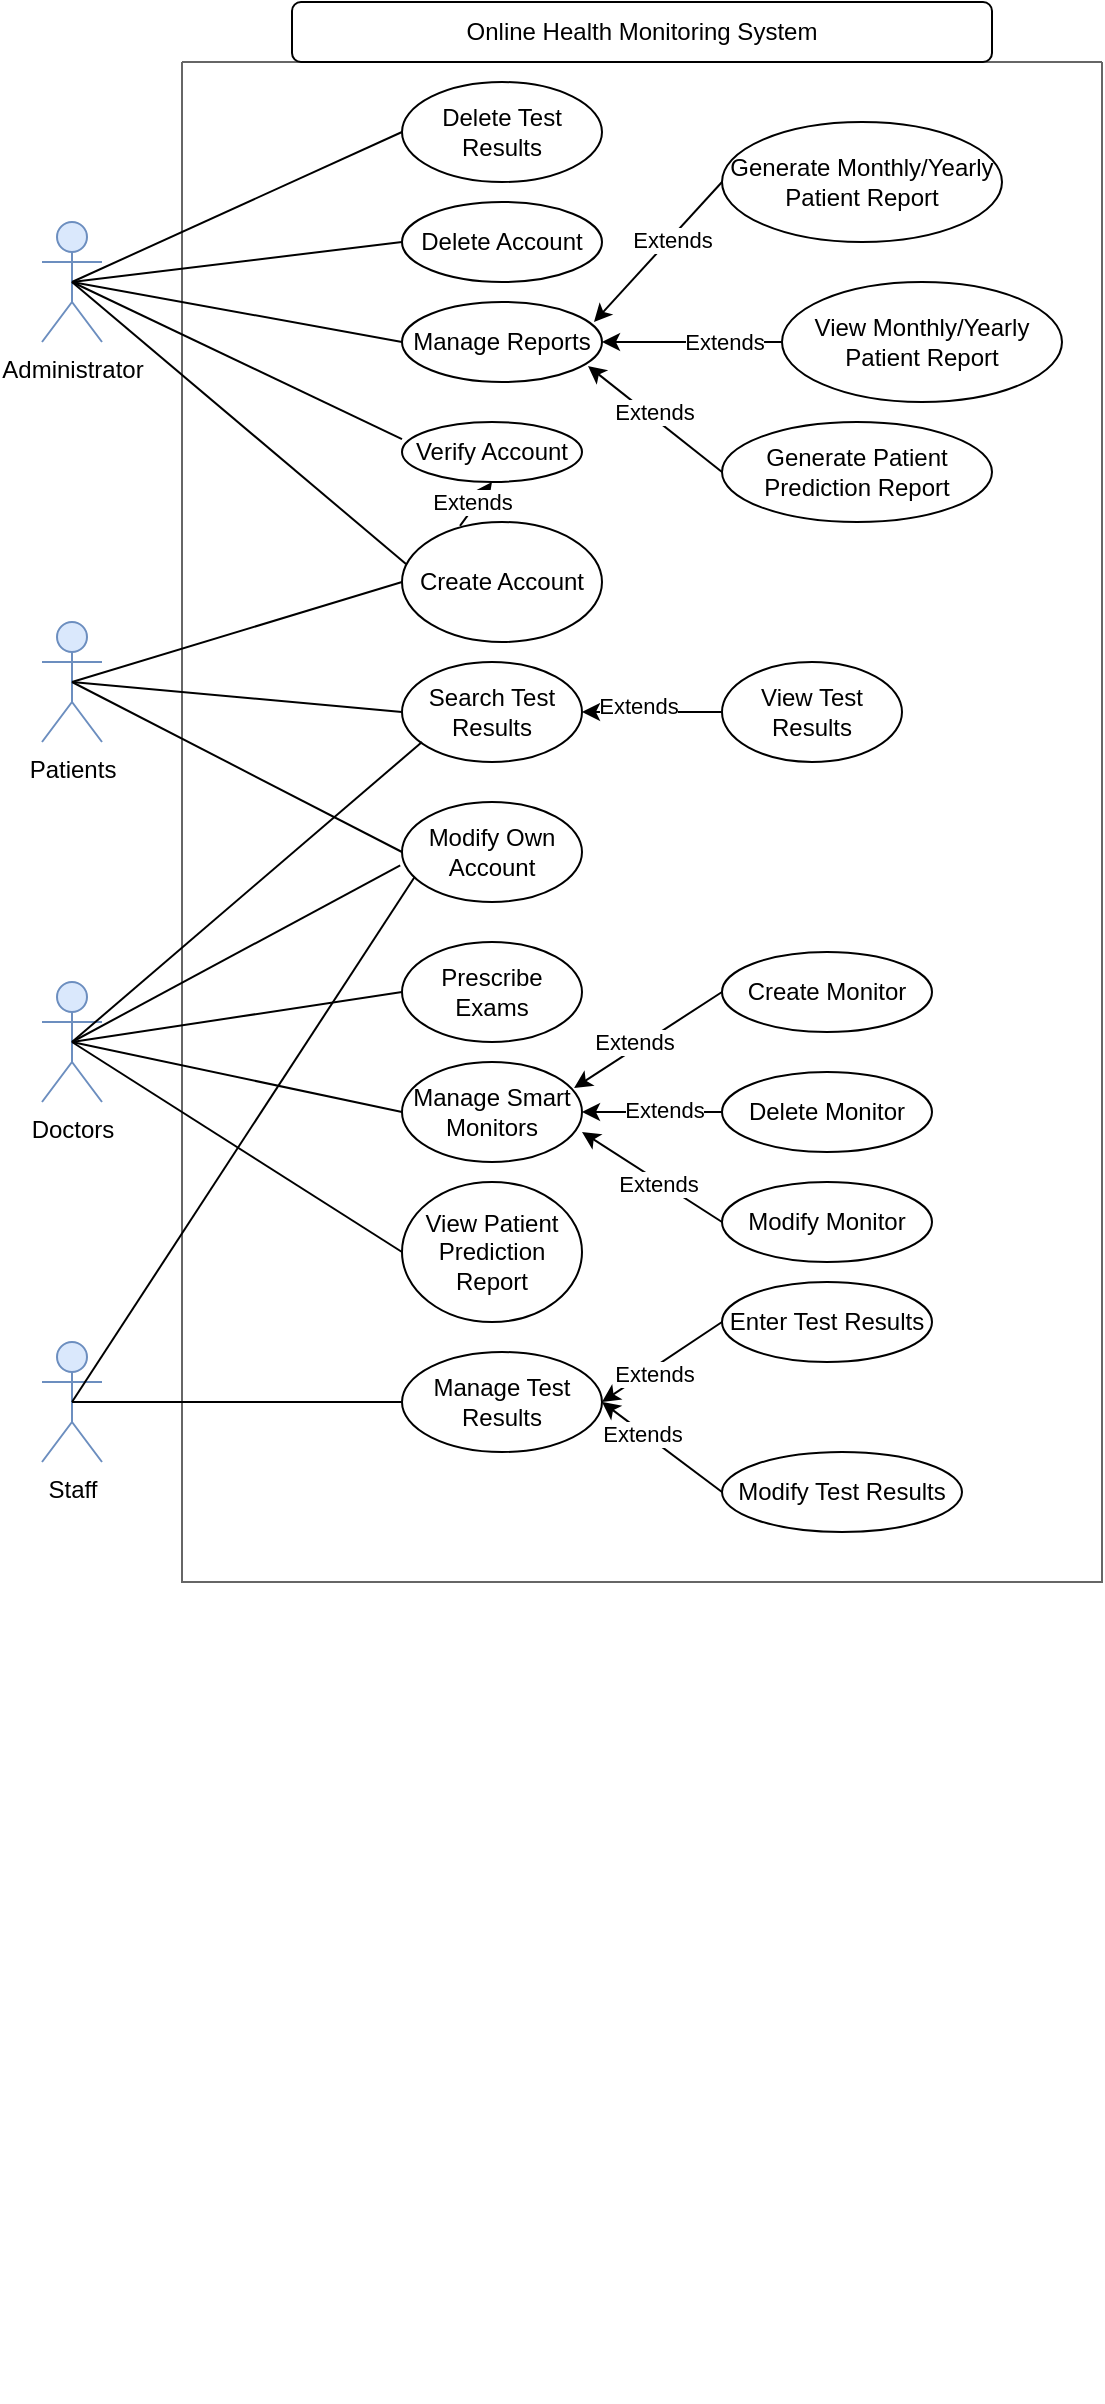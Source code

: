 <mxfile version="24.7.10">
  <diagram name="Page-1" id="TX9XbIHk7eYWWUNDwRXn">
    <mxGraphModel dx="1434" dy="754" grid="1" gridSize="10" guides="1" tooltips="1" connect="1" arrows="1" fold="1" page="1" pageScale="1" pageWidth="850" pageHeight="1100" math="0" shadow="0">
      <root>
        <mxCell id="0" />
        <mxCell id="1" parent="0" />
        <mxCell id="VriAh3fz-FV6WPdwQD_c-1" value="Doctors" style="shape=umlActor;verticalLabelPosition=bottom;verticalAlign=top;html=1;outlineConnect=0;fillColor=#dae8fc;strokeColor=#6c8ebf;" parent="1" vertex="1">
          <mxGeometry x="60" y="500" width="30" height="60" as="geometry" />
        </mxCell>
        <mxCell id="U8pV0hxq8biJtbgsrZ2j-1" value="Administrator" style="shape=umlActor;verticalLabelPosition=bottom;verticalAlign=top;html=1;outlineConnect=0;fillColor=#dae8fc;strokeColor=#6c8ebf;" parent="1" vertex="1">
          <mxGeometry x="60" y="120" width="30" height="60" as="geometry" />
        </mxCell>
        <mxCell id="U8pV0hxq8biJtbgsrZ2j-3" value="Staff" style="shape=umlActor;verticalLabelPosition=bottom;verticalAlign=top;html=1;outlineConnect=0;fillColor=#dae8fc;strokeColor=#6c8ebf;" parent="1" vertex="1">
          <mxGeometry x="60" y="680" width="30" height="60" as="geometry" />
        </mxCell>
        <mxCell id="U8pV0hxq8biJtbgsrZ2j-4" value="Patients" style="shape=umlActor;verticalLabelPosition=bottom;verticalAlign=top;html=1;outlineConnect=0;fillColor=#dae8fc;strokeColor=#6c8ebf;" parent="1" vertex="1">
          <mxGeometry x="60" y="320" width="30" height="60" as="geometry" />
        </mxCell>
        <mxCell id="bKu-A3nTddVhj0ViHo6k-167" value="" style="swimlane;startSize=0;fillColor=#f5f5f5;fontColor=#333333;strokeColor=#666666;" parent="1" vertex="1">
          <mxGeometry x="130" y="40" width="460" height="760" as="geometry" />
        </mxCell>
        <mxCell id="GxlmeI8i6_NLVrf2-pUB-4" value="Verify Account" style="ellipse;whiteSpace=wrap;html=1;" parent="bKu-A3nTddVhj0ViHo6k-167" vertex="1">
          <mxGeometry x="110" y="180" width="90" height="30" as="geometry" />
        </mxCell>
        <mxCell id="GxlmeI8i6_NLVrf2-pUB-8" value="Delete Account" style="ellipse;whiteSpace=wrap;html=1;" parent="bKu-A3nTddVhj0ViHo6k-167" vertex="1">
          <mxGeometry x="110" y="70" width="100" height="40" as="geometry" />
        </mxCell>
        <mxCell id="GxlmeI8i6_NLVrf2-pUB-3" value="Create Account" style="ellipse;whiteSpace=wrap;html=1;" parent="bKu-A3nTddVhj0ViHo6k-167" vertex="1">
          <mxGeometry x="110" y="230" width="100" height="60" as="geometry" />
        </mxCell>
        <mxCell id="GxlmeI8i6_NLVrf2-pUB-5" value="" style="endArrow=classic;html=1;rounded=0;entryX=0.5;entryY=1;entryDx=0;entryDy=0;exitX=0.29;exitY=0.033;exitDx=0;exitDy=0;exitPerimeter=0;" parent="bKu-A3nTddVhj0ViHo6k-167" source="GxlmeI8i6_NLVrf2-pUB-3" target="GxlmeI8i6_NLVrf2-pUB-4" edge="1">
          <mxGeometry width="50" height="50" relative="1" as="geometry">
            <mxPoint x="270" y="310" as="sourcePoint" />
            <mxPoint x="320" y="260" as="targetPoint" />
          </mxGeometry>
        </mxCell>
        <mxCell id="GxlmeI8i6_NLVrf2-pUB-6" value="Extends" style="edgeLabel;html=1;align=center;verticalAlign=middle;resizable=0;points=[];" parent="GxlmeI8i6_NLVrf2-pUB-5" vertex="1" connectable="0">
          <mxGeometry x="-0.043" y="3" relative="1" as="geometry">
            <mxPoint x="1" as="offset" />
          </mxGeometry>
        </mxCell>
        <mxCell id="GxlmeI8i6_NLVrf2-pUB-14" value="Modify Own Account" style="ellipse;whiteSpace=wrap;html=1;" parent="bKu-A3nTddVhj0ViHo6k-167" vertex="1">
          <mxGeometry x="110" y="370" width="90" height="50" as="geometry" />
        </mxCell>
        <mxCell id="GxlmeI8i6_NLVrf2-pUB-19" value="Prescribe Exams" style="ellipse;whiteSpace=wrap;html=1;" parent="bKu-A3nTddVhj0ViHo6k-167" vertex="1">
          <mxGeometry x="110" y="440" width="90" height="50" as="geometry" />
        </mxCell>
        <mxCell id="GxlmeI8i6_NLVrf2-pUB-21" value="Enter Test Results" style="ellipse;whiteSpace=wrap;html=1;" parent="bKu-A3nTddVhj0ViHo6k-167" vertex="1">
          <mxGeometry x="270" y="610" width="105" height="40" as="geometry" />
        </mxCell>
        <mxCell id="GxlmeI8i6_NLVrf2-pUB-23" value="Delete Test Results" style="ellipse;whiteSpace=wrap;html=1;" parent="bKu-A3nTddVhj0ViHo6k-167" vertex="1">
          <mxGeometry x="110" y="10" width="100" height="50" as="geometry" />
        </mxCell>
        <mxCell id="GxlmeI8i6_NLVrf2-pUB-25" value="Modify Test Results" style="ellipse;whiteSpace=wrap;html=1;" parent="bKu-A3nTddVhj0ViHo6k-167" vertex="1">
          <mxGeometry x="270" y="695" width="120" height="40" as="geometry" />
        </mxCell>
        <mxCell id="GxlmeI8i6_NLVrf2-pUB-27" value="Search Test Results" style="ellipse;whiteSpace=wrap;html=1;" parent="bKu-A3nTddVhj0ViHo6k-167" vertex="1">
          <mxGeometry x="110" y="300" width="90" height="50" as="geometry" />
        </mxCell>
        <mxCell id="GxlmeI8i6_NLVrf2-pUB-28" value="View Test Results" style="ellipse;whiteSpace=wrap;html=1;" parent="bKu-A3nTddVhj0ViHo6k-167" vertex="1">
          <mxGeometry x="270" y="300" width="90" height="50" as="geometry" />
        </mxCell>
        <mxCell id="GxlmeI8i6_NLVrf2-pUB-29" value="" style="endArrow=none;html=1;rounded=0;entryX=0;entryY=0.5;entryDx=0;entryDy=0;exitX=1;exitY=0.5;exitDx=0;exitDy=0;startArrow=classic;startFill=1;endFill=0;" parent="bKu-A3nTddVhj0ViHo6k-167" source="GxlmeI8i6_NLVrf2-pUB-27" target="GxlmeI8i6_NLVrf2-pUB-28" edge="1">
          <mxGeometry width="50" height="50" relative="1" as="geometry">
            <mxPoint x="270" y="410" as="sourcePoint" />
            <mxPoint x="320" y="360" as="targetPoint" />
          </mxGeometry>
        </mxCell>
        <mxCell id="GxlmeI8i6_NLVrf2-pUB-30" value="Extends" style="edgeLabel;html=1;align=center;verticalAlign=middle;resizable=0;points=[];" parent="GxlmeI8i6_NLVrf2-pUB-29" vertex="1" connectable="0">
          <mxGeometry x="-0.2" y="3" relative="1" as="geometry">
            <mxPoint as="offset" />
          </mxGeometry>
        </mxCell>
        <mxCell id="GxlmeI8i6_NLVrf2-pUB-33" value="Manage Smart Monitors" style="ellipse;whiteSpace=wrap;html=1;" parent="bKu-A3nTddVhj0ViHo6k-167" vertex="1">
          <mxGeometry x="110" y="500" width="90" height="50" as="geometry" />
        </mxCell>
        <mxCell id="GxlmeI8i6_NLVrf2-pUB-35" value="Delete Monitor" style="ellipse;whiteSpace=wrap;html=1;" parent="bKu-A3nTddVhj0ViHo6k-167" vertex="1">
          <mxGeometry x="270" y="505" width="105" height="40" as="geometry" />
        </mxCell>
        <mxCell id="GxlmeI8i6_NLVrf2-pUB-36" value="Modify Monitor" style="ellipse;whiteSpace=wrap;html=1;" parent="bKu-A3nTddVhj0ViHo6k-167" vertex="1">
          <mxGeometry x="270" y="560" width="105" height="40" as="geometry" />
        </mxCell>
        <mxCell id="GxlmeI8i6_NLVrf2-pUB-41" value="" style="endArrow=none;html=1;rounded=0;exitX=1;exitY=0.5;exitDx=0;exitDy=0;entryX=0;entryY=0.5;entryDx=0;entryDy=0;startArrow=classic;startFill=1;endFill=0;" parent="bKu-A3nTddVhj0ViHo6k-167" source="GxlmeI8i6_NLVrf2-pUB-33" target="GxlmeI8i6_NLVrf2-pUB-35" edge="1">
          <mxGeometry width="50" height="50" relative="1" as="geometry">
            <mxPoint x="270" y="410" as="sourcePoint" />
            <mxPoint x="320" y="360" as="targetPoint" />
          </mxGeometry>
        </mxCell>
        <mxCell id="GxlmeI8i6_NLVrf2-pUB-63" value="Extends" style="edgeLabel;html=1;align=center;verticalAlign=middle;resizable=0;points=[];" parent="GxlmeI8i6_NLVrf2-pUB-41" vertex="1" connectable="0">
          <mxGeometry x="0.156" y="1" relative="1" as="geometry">
            <mxPoint as="offset" />
          </mxGeometry>
        </mxCell>
        <mxCell id="GxlmeI8i6_NLVrf2-pUB-42" value="" style="endArrow=none;html=1;rounded=0;exitX=1;exitY=0.7;exitDx=0;exitDy=0;entryX=0;entryY=0.5;entryDx=0;entryDy=0;startArrow=classic;startFill=1;endFill=0;exitPerimeter=0;" parent="bKu-A3nTddVhj0ViHo6k-167" source="GxlmeI8i6_NLVrf2-pUB-33" target="GxlmeI8i6_NLVrf2-pUB-36" edge="1">
          <mxGeometry width="50" height="50" relative="1" as="geometry">
            <mxPoint x="270" y="410" as="sourcePoint" />
            <mxPoint x="320" y="360" as="targetPoint" />
          </mxGeometry>
        </mxCell>
        <mxCell id="GxlmeI8i6_NLVrf2-pUB-64" value="Extends" style="edgeLabel;html=1;align=center;verticalAlign=middle;resizable=0;points=[];" parent="GxlmeI8i6_NLVrf2-pUB-42" vertex="1" connectable="0">
          <mxGeometry x="0.103" y="-1" relative="1" as="geometry">
            <mxPoint as="offset" />
          </mxGeometry>
        </mxCell>
        <mxCell id="GxlmeI8i6_NLVrf2-pUB-43" value="Manage Reports" style="ellipse;whiteSpace=wrap;html=1;" parent="bKu-A3nTddVhj0ViHo6k-167" vertex="1">
          <mxGeometry x="110" y="120" width="100" height="40" as="geometry" />
        </mxCell>
        <mxCell id="GxlmeI8i6_NLVrf2-pUB-44" value="Generate Monthly/Yearly Patient Report" style="ellipse;whiteSpace=wrap;html=1;" parent="bKu-A3nTddVhj0ViHo6k-167" vertex="1">
          <mxGeometry x="270" y="30" width="140" height="60" as="geometry" />
        </mxCell>
        <mxCell id="GxlmeI8i6_NLVrf2-pUB-45" value="View Monthly/Yearly Patient Report" style="ellipse;whiteSpace=wrap;html=1;" parent="bKu-A3nTddVhj0ViHo6k-167" vertex="1">
          <mxGeometry x="300" y="110" width="140" height="60" as="geometry" />
        </mxCell>
        <mxCell id="GxlmeI8i6_NLVrf2-pUB-46" value="Generate Patient Prediction Report" style="ellipse;whiteSpace=wrap;html=1;" parent="bKu-A3nTddVhj0ViHo6k-167" vertex="1">
          <mxGeometry x="270" y="180" width="135" height="50" as="geometry" />
        </mxCell>
        <mxCell id="GxlmeI8i6_NLVrf2-pUB-48" value="" style="endArrow=none;html=1;rounded=0;entryX=0;entryY=0.5;entryDx=0;entryDy=0;exitX=0.93;exitY=0.8;exitDx=0;exitDy=0;startArrow=classic;startFill=1;endFill=0;exitPerimeter=0;" parent="bKu-A3nTddVhj0ViHo6k-167" source="GxlmeI8i6_NLVrf2-pUB-43" target="GxlmeI8i6_NLVrf2-pUB-46" edge="1">
          <mxGeometry width="50" height="50" relative="1" as="geometry">
            <mxPoint x="270" y="350" as="sourcePoint" />
            <mxPoint x="320" y="300" as="targetPoint" />
          </mxGeometry>
        </mxCell>
        <mxCell id="GxlmeI8i6_NLVrf2-pUB-59" value="Extends" style="edgeLabel;html=1;align=center;verticalAlign=middle;resizable=0;points=[];" parent="GxlmeI8i6_NLVrf2-pUB-48" vertex="1" connectable="0">
          <mxGeometry x="-0.067" y="2" relative="1" as="geometry">
            <mxPoint as="offset" />
          </mxGeometry>
        </mxCell>
        <mxCell id="GxlmeI8i6_NLVrf2-pUB-51" value="" style="endArrow=none;html=1;rounded=0;entryX=0;entryY=0.5;entryDx=0;entryDy=0;exitX=0.96;exitY=0.25;exitDx=0;exitDy=0;startArrow=classic;startFill=1;endFill=0;exitPerimeter=0;" parent="bKu-A3nTddVhj0ViHo6k-167" source="GxlmeI8i6_NLVrf2-pUB-43" target="GxlmeI8i6_NLVrf2-pUB-44" edge="1">
          <mxGeometry width="50" height="50" relative="1" as="geometry">
            <mxPoint x="270" y="350" as="sourcePoint" />
            <mxPoint x="320" y="300" as="targetPoint" />
          </mxGeometry>
        </mxCell>
        <mxCell id="GxlmeI8i6_NLVrf2-pUB-61" value="Extends" style="edgeLabel;html=1;align=center;verticalAlign=middle;resizable=0;points=[];" parent="GxlmeI8i6_NLVrf2-pUB-51" vertex="1" connectable="0">
          <mxGeometry x="0.203" y="-1" relative="1" as="geometry">
            <mxPoint as="offset" />
          </mxGeometry>
        </mxCell>
        <mxCell id="GxlmeI8i6_NLVrf2-pUB-49" value="" style="endArrow=none;html=1;rounded=0;entryX=0;entryY=0.5;entryDx=0;entryDy=0;exitX=1;exitY=0.5;exitDx=0;exitDy=0;startArrow=classic;startFill=1;endFill=0;" parent="bKu-A3nTddVhj0ViHo6k-167" source="GxlmeI8i6_NLVrf2-pUB-43" target="GxlmeI8i6_NLVrf2-pUB-45" edge="1">
          <mxGeometry width="50" height="50" relative="1" as="geometry">
            <mxPoint x="310" y="110" as="sourcePoint" />
            <mxPoint x="320" y="300" as="targetPoint" />
          </mxGeometry>
        </mxCell>
        <mxCell id="GxlmeI8i6_NLVrf2-pUB-60" value="Extends" style="edgeLabel;html=1;align=center;verticalAlign=middle;resizable=0;points=[];" parent="GxlmeI8i6_NLVrf2-pUB-49" vertex="1" connectable="0">
          <mxGeometry x="0.341" relative="1" as="geometry">
            <mxPoint as="offset" />
          </mxGeometry>
        </mxCell>
        <mxCell id="GxlmeI8i6_NLVrf2-pUB-53" value="View Patient Prediction Report" style="ellipse;whiteSpace=wrap;html=1;" parent="bKu-A3nTddVhj0ViHo6k-167" vertex="1">
          <mxGeometry x="110" y="560" width="90" height="70" as="geometry" />
        </mxCell>
        <mxCell id="GxlmeI8i6_NLVrf2-pUB-34" value="Create Monitor" style="ellipse;whiteSpace=wrap;html=1;" parent="bKu-A3nTddVhj0ViHo6k-167" vertex="1">
          <mxGeometry x="270" y="445" width="105" height="40" as="geometry" />
        </mxCell>
        <mxCell id="GxlmeI8i6_NLVrf2-pUB-40" value="" style="endArrow=none;html=1;rounded=0;exitX=0.956;exitY=0.26;exitDx=0;exitDy=0;entryX=0;entryY=0.5;entryDx=0;entryDy=0;startArrow=classic;startFill=1;endFill=0;exitPerimeter=0;" parent="bKu-A3nTddVhj0ViHo6k-167" source="GxlmeI8i6_NLVrf2-pUB-33" target="GxlmeI8i6_NLVrf2-pUB-34" edge="1">
          <mxGeometry width="50" height="50" relative="1" as="geometry">
            <mxPoint x="270" y="410" as="sourcePoint" />
            <mxPoint x="320" y="360" as="targetPoint" />
          </mxGeometry>
        </mxCell>
        <mxCell id="GxlmeI8i6_NLVrf2-pUB-62" value="Extends" style="edgeLabel;html=1;align=center;verticalAlign=middle;resizable=0;points=[];" parent="GxlmeI8i6_NLVrf2-pUB-40" vertex="1" connectable="0">
          <mxGeometry x="-0.152" y="3" relative="1" as="geometry">
            <mxPoint as="offset" />
          </mxGeometry>
        </mxCell>
        <mxCell id="GxlmeI8i6_NLVrf2-pUB-56" value="Manage Test Results" style="ellipse;whiteSpace=wrap;html=1;" parent="bKu-A3nTddVhj0ViHo6k-167" vertex="1">
          <mxGeometry x="110" y="645" width="100" height="50" as="geometry" />
        </mxCell>
        <mxCell id="GxlmeI8i6_NLVrf2-pUB-26" value="" style="endArrow=none;html=1;rounded=0;entryX=0;entryY=0.5;entryDx=0;entryDy=0;exitX=1;exitY=0.5;exitDx=0;exitDy=0;startArrow=classic;startFill=1;endFill=0;" parent="bKu-A3nTddVhj0ViHo6k-167" source="GxlmeI8i6_NLVrf2-pUB-56" target="GxlmeI8i6_NLVrf2-pUB-25" edge="1">
          <mxGeometry width="50" height="50" relative="1" as="geometry">
            <mxPoint x="270" y="420" as="sourcePoint" />
            <mxPoint x="320" y="370" as="targetPoint" />
          </mxGeometry>
        </mxCell>
        <mxCell id="GxlmeI8i6_NLVrf2-pUB-66" value="Extends" style="edgeLabel;html=1;align=center;verticalAlign=middle;resizable=0;points=[];" parent="GxlmeI8i6_NLVrf2-pUB-26" vertex="1" connectable="0">
          <mxGeometry x="-0.32" y="-1" relative="1" as="geometry">
            <mxPoint as="offset" />
          </mxGeometry>
        </mxCell>
        <mxCell id="GxlmeI8i6_NLVrf2-pUB-22" value="" style="endArrow=none;html=1;rounded=0;exitX=1;exitY=0.5;exitDx=0;exitDy=0;entryX=0;entryY=0.5;entryDx=0;entryDy=0;startArrow=classic;startFill=1;endFill=0;" parent="bKu-A3nTddVhj0ViHo6k-167" source="GxlmeI8i6_NLVrf2-pUB-56" target="GxlmeI8i6_NLVrf2-pUB-21" edge="1">
          <mxGeometry width="50" height="50" relative="1" as="geometry">
            <mxPoint x="270" y="440" as="sourcePoint" />
            <mxPoint x="320" y="390" as="targetPoint" />
          </mxGeometry>
        </mxCell>
        <mxCell id="GxlmeI8i6_NLVrf2-pUB-65" value="Extends" style="edgeLabel;html=1;align=center;verticalAlign=middle;resizable=0;points=[];" parent="GxlmeI8i6_NLVrf2-pUB-22" vertex="1" connectable="0">
          <mxGeometry x="-0.179" y="-2" relative="1" as="geometry">
            <mxPoint as="offset" />
          </mxGeometry>
        </mxCell>
        <mxCell id="bKu-A3nTddVhj0ViHo6k-171" value="" style="rounded=1;whiteSpace=wrap;html=1;shadow=0;strokeWidth=0;fillColor=none;strokeColor=none;" parent="1" vertex="1">
          <mxGeometry x="460" y="1170" width="120" height="40" as="geometry" />
        </mxCell>
        <mxCell id="GxlmeI8i6_NLVrf2-pUB-9" value="" style="endArrow=none;html=1;rounded=0;entryX=0;entryY=0.5;entryDx=0;entryDy=0;exitX=0.5;exitY=0.5;exitDx=0;exitDy=0;exitPerimeter=0;strokeColor=default;endFill=0;" parent="1" source="U8pV0hxq8biJtbgsrZ2j-4" target="GxlmeI8i6_NLVrf2-pUB-3" edge="1">
          <mxGeometry width="50" height="50" relative="1" as="geometry">
            <mxPoint x="400" y="360" as="sourcePoint" />
            <mxPoint x="450" y="310" as="targetPoint" />
          </mxGeometry>
        </mxCell>
        <mxCell id="GxlmeI8i6_NLVrf2-pUB-10" value="" style="endArrow=none;html=1;rounded=0;exitX=0.5;exitY=0.5;exitDx=0;exitDy=0;exitPerimeter=0;entryX=0;entryY=0.5;entryDx=0;entryDy=0;strokeColor=default;endFill=0;" parent="1" source="U8pV0hxq8biJtbgsrZ2j-1" target="GxlmeI8i6_NLVrf2-pUB-8" edge="1">
          <mxGeometry width="50" height="50" relative="1" as="geometry">
            <mxPoint x="400" y="360" as="sourcePoint" />
            <mxPoint x="450" y="310" as="targetPoint" />
          </mxGeometry>
        </mxCell>
        <mxCell id="GxlmeI8i6_NLVrf2-pUB-12" value="" style="endArrow=none;html=1;rounded=0;exitX=0.5;exitY=0.5;exitDx=0;exitDy=0;exitPerimeter=0;entryX=0.02;entryY=0.35;entryDx=0;entryDy=0;entryPerimeter=0;strokeColor=default;endFill=0;" parent="1" source="U8pV0hxq8biJtbgsrZ2j-1" target="GxlmeI8i6_NLVrf2-pUB-3" edge="1">
          <mxGeometry width="50" height="50" relative="1" as="geometry">
            <mxPoint x="400" y="360" as="sourcePoint" />
            <mxPoint x="240" y="310" as="targetPoint" />
          </mxGeometry>
        </mxCell>
        <mxCell id="GxlmeI8i6_NLVrf2-pUB-13" value="" style="endArrow=none;html=1;rounded=0;exitX=0.5;exitY=0.5;exitDx=0;exitDy=0;exitPerimeter=0;entryX=0;entryY=0.286;entryDx=0;entryDy=0;entryPerimeter=0;strokeColor=default;endFill=0;" parent="1" source="U8pV0hxq8biJtbgsrZ2j-1" target="GxlmeI8i6_NLVrf2-pUB-4" edge="1">
          <mxGeometry width="50" height="50" relative="1" as="geometry">
            <mxPoint x="400" y="330" as="sourcePoint" />
            <mxPoint x="398" y="220" as="targetPoint" />
          </mxGeometry>
        </mxCell>
        <mxCell id="GxlmeI8i6_NLVrf2-pUB-16" value="" style="endArrow=none;html=1;rounded=0;exitX=0.5;exitY=0.5;exitDx=0;exitDy=0;exitPerimeter=0;entryX=0;entryY=0.5;entryDx=0;entryDy=0;strokeColor=default;endFill=0;" parent="1" source="U8pV0hxq8biJtbgsrZ2j-4" target="GxlmeI8i6_NLVrf2-pUB-14" edge="1">
          <mxGeometry width="50" height="50" relative="1" as="geometry">
            <mxPoint x="400" y="510" as="sourcePoint" />
            <mxPoint x="450" y="460" as="targetPoint" />
          </mxGeometry>
        </mxCell>
        <mxCell id="GxlmeI8i6_NLVrf2-pUB-17" value="" style="endArrow=none;html=1;rounded=0;exitX=0.5;exitY=0.5;exitDx=0;exitDy=0;exitPerimeter=0;entryX=0.07;entryY=0.75;entryDx=0;entryDy=0;entryPerimeter=0;strokeColor=default;endFill=0;" parent="1" source="U8pV0hxq8biJtbgsrZ2j-3" target="GxlmeI8i6_NLVrf2-pUB-14" edge="1">
          <mxGeometry width="50" height="50" relative="1" as="geometry">
            <mxPoint x="400" y="510" as="sourcePoint" />
            <mxPoint x="450" y="460" as="targetPoint" />
          </mxGeometry>
        </mxCell>
        <mxCell id="GxlmeI8i6_NLVrf2-pUB-18" value="" style="endArrow=none;html=1;rounded=0;exitX=0.5;exitY=0.5;exitDx=0;exitDy=0;exitPerimeter=0;entryX=-0.01;entryY=0.633;entryDx=0;entryDy=0;entryPerimeter=0;strokeColor=default;endFill=0;" parent="1" source="VriAh3fz-FV6WPdwQD_c-1" target="GxlmeI8i6_NLVrf2-pUB-14" edge="1">
          <mxGeometry width="50" height="50" relative="1" as="geometry">
            <mxPoint x="400" y="510" as="sourcePoint" />
            <mxPoint x="450" y="460" as="targetPoint" />
          </mxGeometry>
        </mxCell>
        <mxCell id="GxlmeI8i6_NLVrf2-pUB-20" value="" style="endArrow=none;html=1;rounded=0;exitX=0.5;exitY=0.5;exitDx=0;exitDy=0;exitPerimeter=0;entryX=0;entryY=0.5;entryDx=0;entryDy=0;strokeColor=default;endFill=0;" parent="1" source="VriAh3fz-FV6WPdwQD_c-1" target="GxlmeI8i6_NLVrf2-pUB-19" edge="1">
          <mxGeometry width="50" height="50" relative="1" as="geometry">
            <mxPoint x="400" y="480" as="sourcePoint" />
            <mxPoint x="450" y="430" as="targetPoint" />
          </mxGeometry>
        </mxCell>
        <mxCell id="GxlmeI8i6_NLVrf2-pUB-24" value="" style="endArrow=none;html=1;rounded=0;exitX=0.5;exitY=0.5;exitDx=0;exitDy=0;exitPerimeter=0;entryX=0;entryY=0.5;entryDx=0;entryDy=0;strokeColor=default;endFill=0;" parent="1" source="U8pV0hxq8biJtbgsrZ2j-1" target="GxlmeI8i6_NLVrf2-pUB-23" edge="1">
          <mxGeometry width="50" height="50" relative="1" as="geometry">
            <mxPoint x="400" y="360" as="sourcePoint" />
            <mxPoint x="450" y="310" as="targetPoint" />
          </mxGeometry>
        </mxCell>
        <mxCell id="GxlmeI8i6_NLVrf2-pUB-31" value="" style="endArrow=none;html=1;rounded=0;entryX=0;entryY=0.5;entryDx=0;entryDy=0;exitX=0.5;exitY=0.5;exitDx=0;exitDy=0;exitPerimeter=0;strokeColor=default;endFill=0;" parent="1" source="U8pV0hxq8biJtbgsrZ2j-4" target="GxlmeI8i6_NLVrf2-pUB-27" edge="1">
          <mxGeometry width="50" height="50" relative="1" as="geometry">
            <mxPoint x="400" y="480" as="sourcePoint" />
            <mxPoint x="450" y="430" as="targetPoint" />
          </mxGeometry>
        </mxCell>
        <mxCell id="GxlmeI8i6_NLVrf2-pUB-32" value="" style="endArrow=none;html=1;rounded=0;exitX=0.5;exitY=0.5;exitDx=0;exitDy=0;exitPerimeter=0;strokeColor=default;endFill=0;" parent="1" source="VriAh3fz-FV6WPdwQD_c-1" edge="1">
          <mxGeometry width="50" height="50" relative="1" as="geometry">
            <mxPoint x="400" y="480" as="sourcePoint" />
            <mxPoint x="250" y="380" as="targetPoint" />
          </mxGeometry>
        </mxCell>
        <mxCell id="GxlmeI8i6_NLVrf2-pUB-38" value="" style="endArrow=none;html=1;rounded=0;exitX=0.5;exitY=0.5;exitDx=0;exitDy=0;exitPerimeter=0;entryX=0;entryY=0.5;entryDx=0;entryDy=0;strokeColor=default;endFill=0;" parent="1" source="VriAh3fz-FV6WPdwQD_c-1" target="GxlmeI8i6_NLVrf2-pUB-33" edge="1">
          <mxGeometry width="50" height="50" relative="1" as="geometry">
            <mxPoint x="400" y="460" as="sourcePoint" />
            <mxPoint x="450" y="410" as="targetPoint" />
          </mxGeometry>
        </mxCell>
        <mxCell id="GxlmeI8i6_NLVrf2-pUB-52" value="" style="endArrow=none;html=1;rounded=0;exitX=0.5;exitY=0.5;exitDx=0;exitDy=0;exitPerimeter=0;entryX=0;entryY=0.5;entryDx=0;entryDy=0;strokeColor=default;endFill=0;" parent="1" source="U8pV0hxq8biJtbgsrZ2j-1" target="GxlmeI8i6_NLVrf2-pUB-43" edge="1">
          <mxGeometry width="50" height="50" relative="1" as="geometry">
            <mxPoint x="400" y="400" as="sourcePoint" />
            <mxPoint x="450" y="350" as="targetPoint" />
          </mxGeometry>
        </mxCell>
        <mxCell id="GxlmeI8i6_NLVrf2-pUB-57" value="" style="endArrow=none;html=1;rounded=0;exitX=0.5;exitY=0.5;exitDx=0;exitDy=0;exitPerimeter=0;entryX=0;entryY=0.5;entryDx=0;entryDy=0;strokeColor=default;endFill=0;" parent="1" source="U8pV0hxq8biJtbgsrZ2j-3" target="GxlmeI8i6_NLVrf2-pUB-56" edge="1">
          <mxGeometry width="50" height="50" relative="1" as="geometry">
            <mxPoint x="400" y="600" as="sourcePoint" />
            <mxPoint x="450" y="550" as="targetPoint" />
          </mxGeometry>
        </mxCell>
        <mxCell id="GxlmeI8i6_NLVrf2-pUB-58" value="" style="endArrow=none;html=1;rounded=0;exitX=0.5;exitY=0.5;exitDx=0;exitDy=0;exitPerimeter=0;entryX=0;entryY=0.5;entryDx=0;entryDy=0;strokeColor=default;endFill=0;" parent="1" source="VriAh3fz-FV6WPdwQD_c-1" target="GxlmeI8i6_NLVrf2-pUB-53" edge="1">
          <mxGeometry width="50" height="50" relative="1" as="geometry">
            <mxPoint x="400" y="630" as="sourcePoint" />
            <mxPoint x="450" y="580" as="targetPoint" />
          </mxGeometry>
        </mxCell>
        <mxCell id="bKu-A3nTddVhj0ViHo6k-169" value="Online Health Monitoring System" style="rounded=1;whiteSpace=wrap;html=1;" parent="1" vertex="1">
          <mxGeometry x="185" y="10" width="350" height="30" as="geometry" />
        </mxCell>
      </root>
    </mxGraphModel>
  </diagram>
</mxfile>
